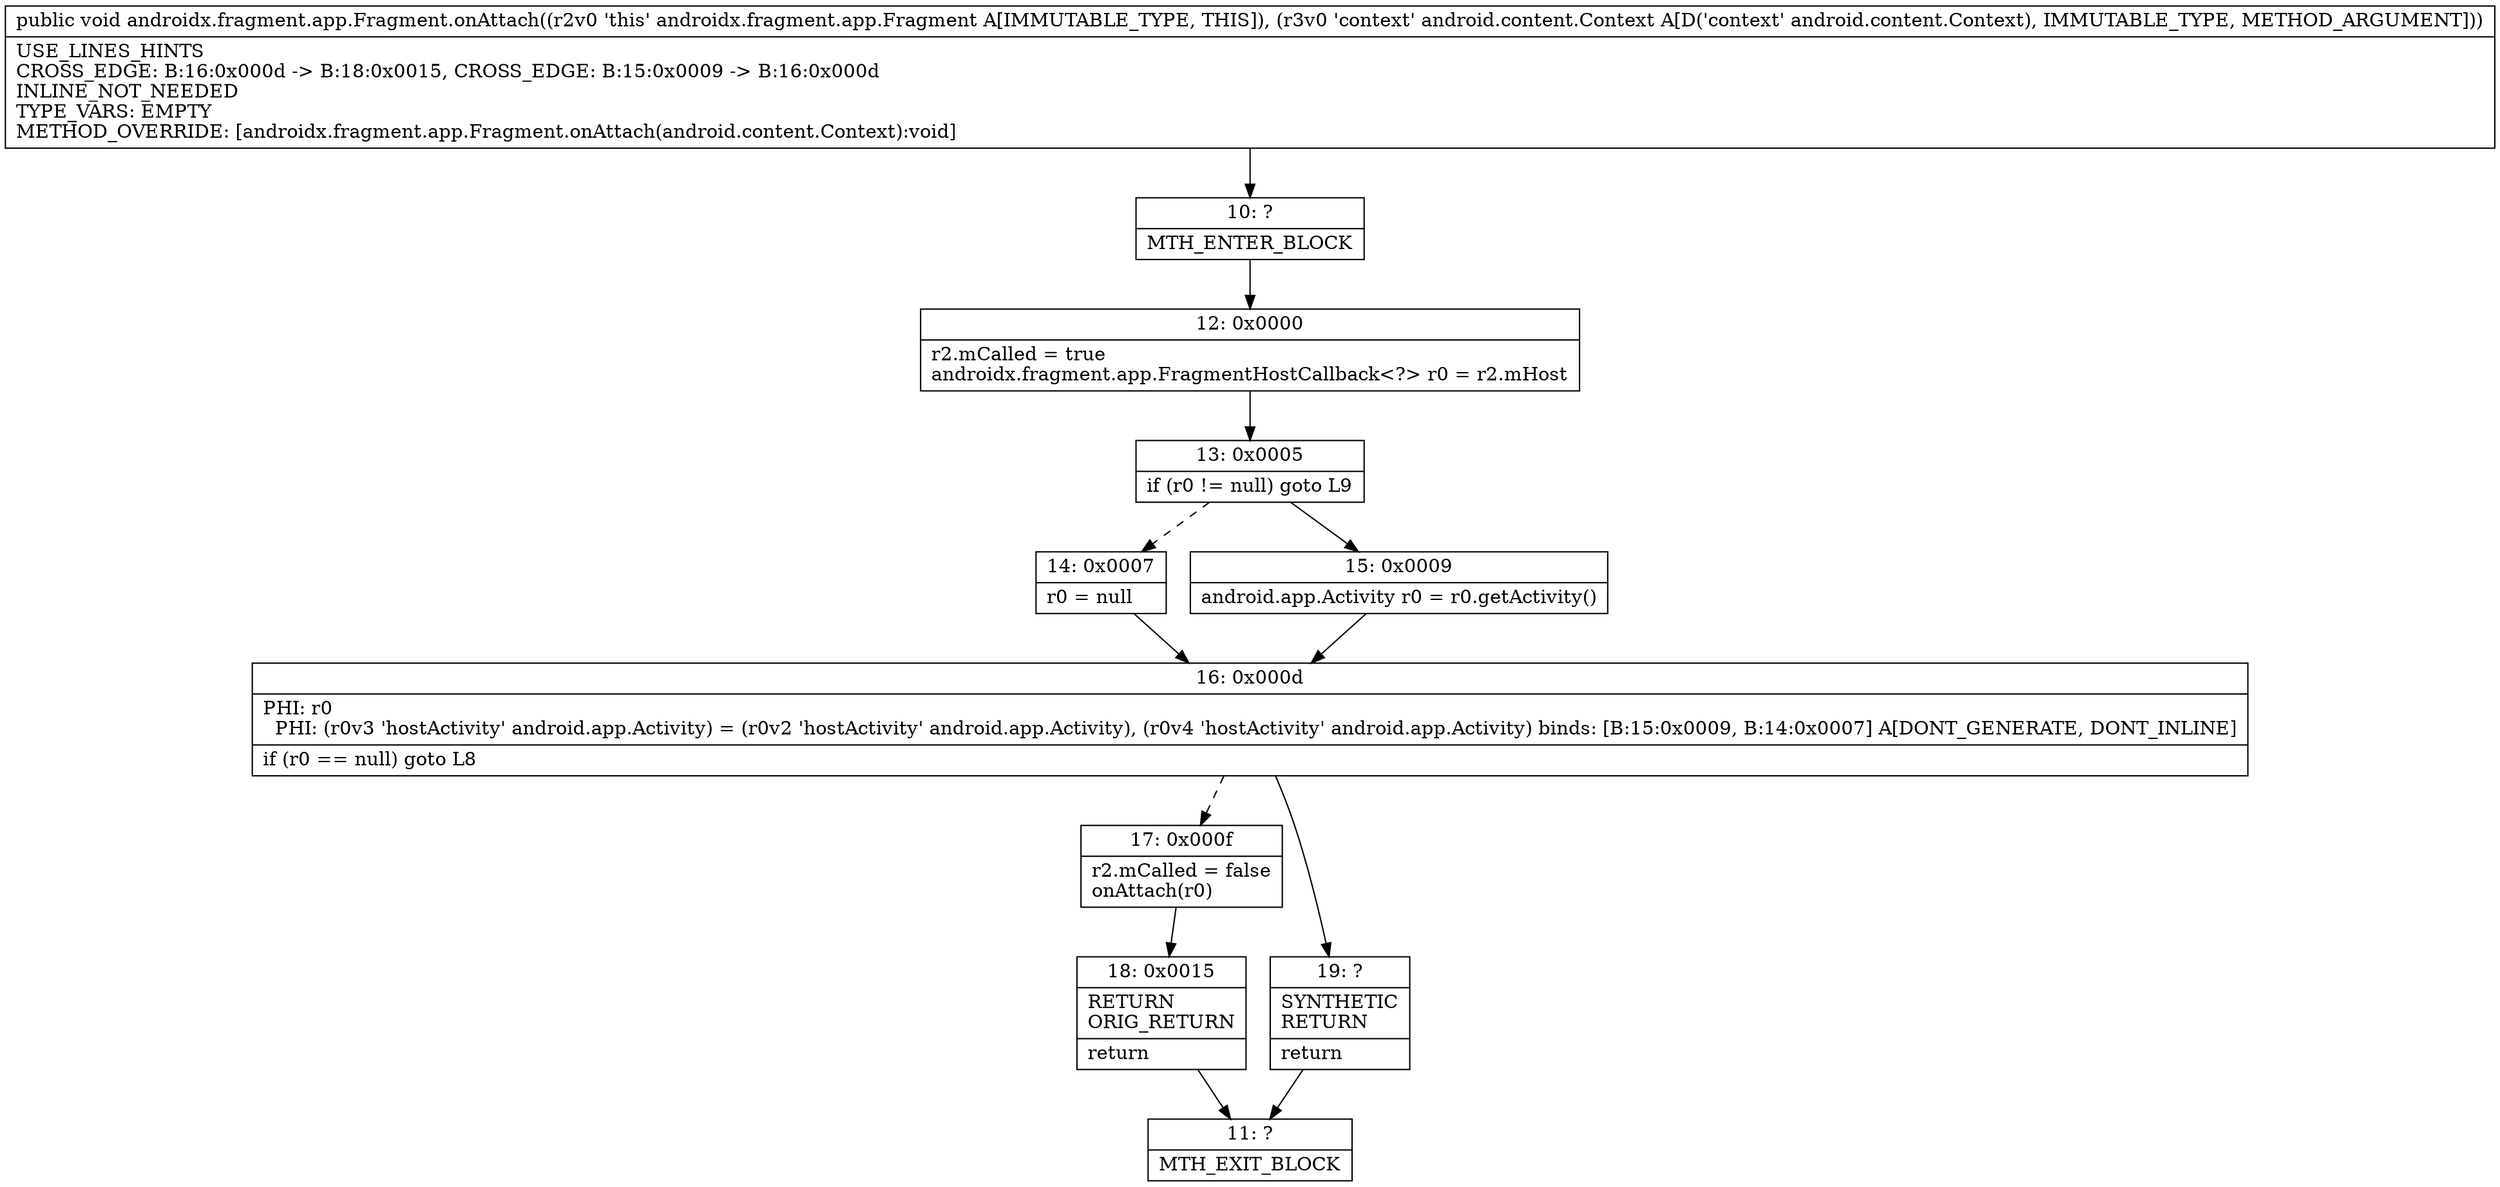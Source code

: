 digraph "CFG forandroidx.fragment.app.Fragment.onAttach(Landroid\/content\/Context;)V" {
Node_10 [shape=record,label="{10\:\ ?|MTH_ENTER_BLOCK\l}"];
Node_12 [shape=record,label="{12\:\ 0x0000|r2.mCalled = true\landroidx.fragment.app.FragmentHostCallback\<?\> r0 = r2.mHost\l}"];
Node_13 [shape=record,label="{13\:\ 0x0005|if (r0 != null) goto L9\l}"];
Node_14 [shape=record,label="{14\:\ 0x0007|r0 = null\l}"];
Node_16 [shape=record,label="{16\:\ 0x000d|PHI: r0 \l  PHI: (r0v3 'hostActivity' android.app.Activity) = (r0v2 'hostActivity' android.app.Activity), (r0v4 'hostActivity' android.app.Activity) binds: [B:15:0x0009, B:14:0x0007] A[DONT_GENERATE, DONT_INLINE]\l|if (r0 == null) goto L8\l}"];
Node_17 [shape=record,label="{17\:\ 0x000f|r2.mCalled = false\lonAttach(r0)\l}"];
Node_18 [shape=record,label="{18\:\ 0x0015|RETURN\lORIG_RETURN\l|return\l}"];
Node_11 [shape=record,label="{11\:\ ?|MTH_EXIT_BLOCK\l}"];
Node_19 [shape=record,label="{19\:\ ?|SYNTHETIC\lRETURN\l|return\l}"];
Node_15 [shape=record,label="{15\:\ 0x0009|android.app.Activity r0 = r0.getActivity()\l}"];
MethodNode[shape=record,label="{public void androidx.fragment.app.Fragment.onAttach((r2v0 'this' androidx.fragment.app.Fragment A[IMMUTABLE_TYPE, THIS]), (r3v0 'context' android.content.Context A[D('context' android.content.Context), IMMUTABLE_TYPE, METHOD_ARGUMENT]))  | USE_LINES_HINTS\lCROSS_EDGE: B:16:0x000d \-\> B:18:0x0015, CROSS_EDGE: B:15:0x0009 \-\> B:16:0x000d\lINLINE_NOT_NEEDED\lTYPE_VARS: EMPTY\lMETHOD_OVERRIDE: [androidx.fragment.app.Fragment.onAttach(android.content.Context):void]\l}"];
MethodNode -> Node_10;Node_10 -> Node_12;
Node_12 -> Node_13;
Node_13 -> Node_14[style=dashed];
Node_13 -> Node_15;
Node_14 -> Node_16;
Node_16 -> Node_17[style=dashed];
Node_16 -> Node_19;
Node_17 -> Node_18;
Node_18 -> Node_11;
Node_19 -> Node_11;
Node_15 -> Node_16;
}

